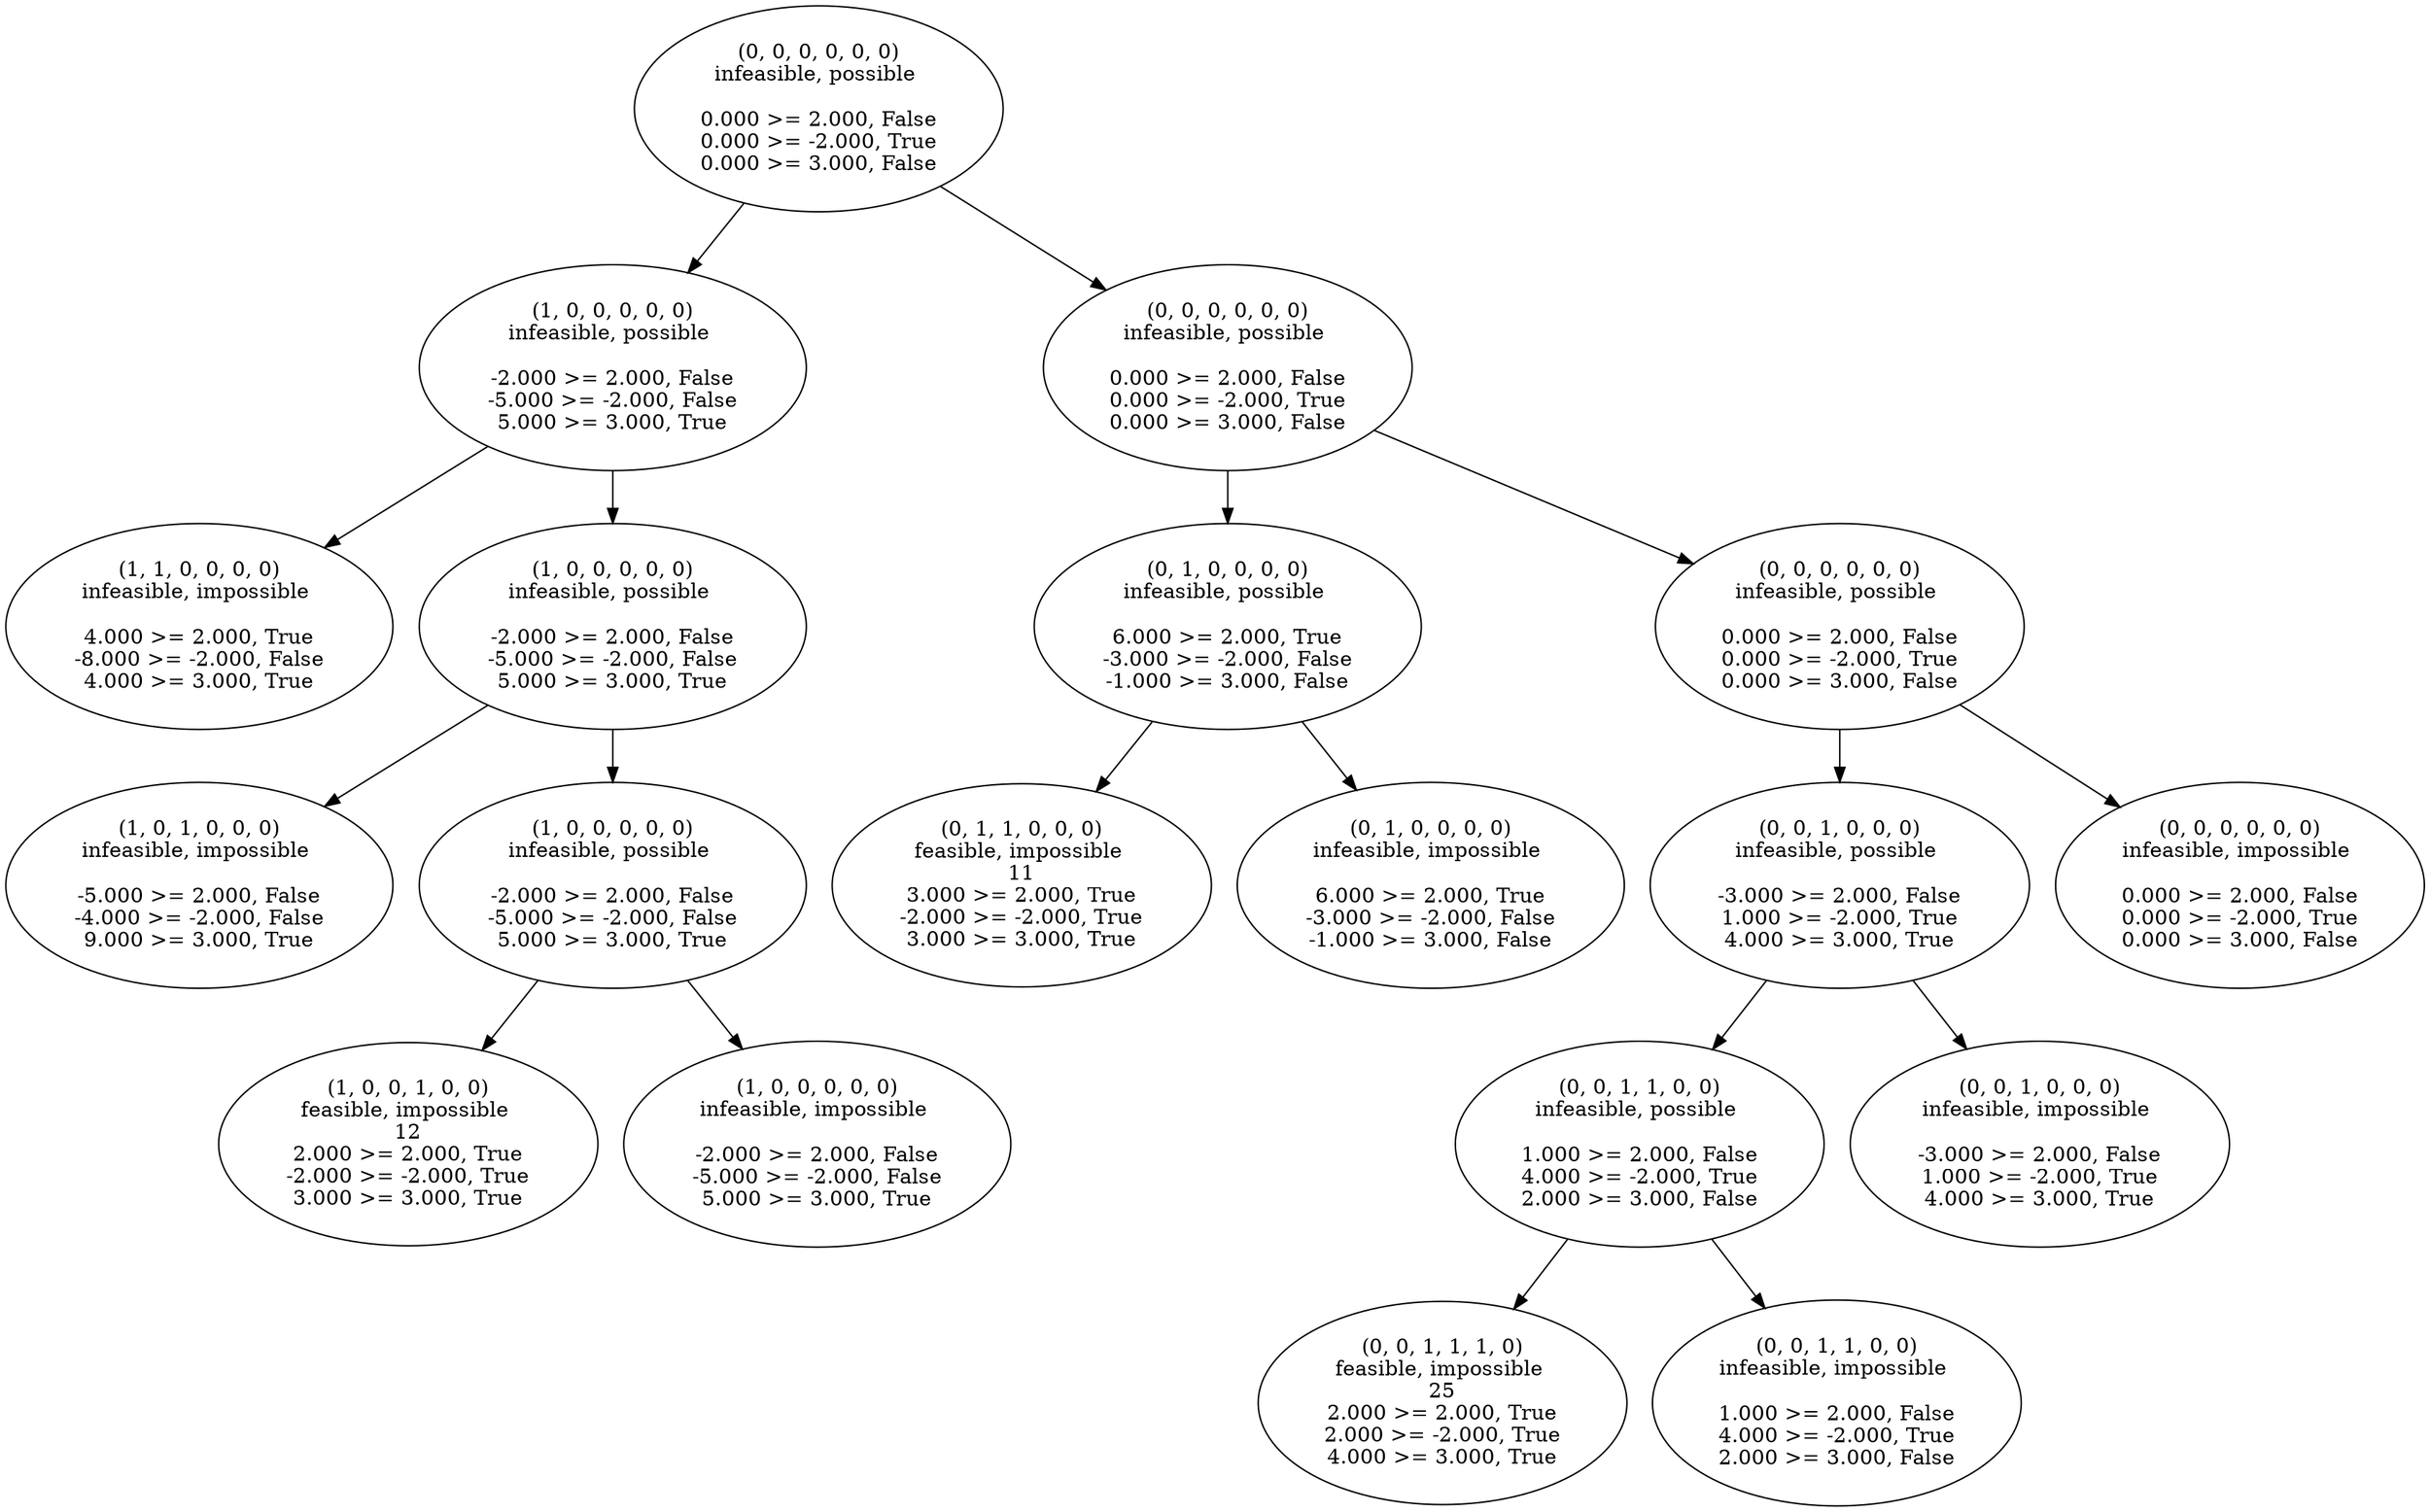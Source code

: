 digraph{
0 -> 1;
0 -> 8;
1 -> 2;
1 -> 3;
3 -> 4;
3 -> 5;
5 -> 6;
5 -> 7;
8 -> 9;
8 -> 12;
9 -> 10;
9 -> 11;
12 -> 13;
12 -> 18;
13 -> 14;
13 -> 17;
14 -> 15;
14 -> 16;
0 [label="(0, 0, 0, 0, 0, 0)\ninfeasible, possible \n\n0.000 >= 2.000, False\n0.000 >= -2.000, True\n0.000 >= 3.000, False\n"]
1 [label="(1, 0, 0, 0, 0, 0)\ninfeasible, possible \n\n-2.000 >= 2.000, False\n-5.000 >= -2.000, False\n5.000 >= 3.000, True\n"]
2 [label="(1, 1, 0, 0, 0, 0)\ninfeasible, impossible \n\n4.000 >= 2.000, True\n-8.000 >= -2.000, False\n4.000 >= 3.000, True\n"]
3 [label="(1, 0, 0, 0, 0, 0)\ninfeasible, possible \n\n-2.000 >= 2.000, False\n-5.000 >= -2.000, False\n5.000 >= 3.000, True\n"]
4 [label="(1, 0, 1, 0, 0, 0)\ninfeasible, impossible \n\n-5.000 >= 2.000, False\n-4.000 >= -2.000, False\n9.000 >= 3.000, True\n"]
5 [label="(1, 0, 0, 0, 0, 0)\ninfeasible, possible \n\n-2.000 >= 2.000, False\n-5.000 >= -2.000, False\n5.000 >= 3.000, True\n"]
6 [label="(1, 0, 0, 1, 0, 0)\nfeasible, impossible \n12\n2.000 >= 2.000, True\n-2.000 >= -2.000, True\n3.000 >= 3.000, True\n"]
7 [label="(1, 0, 0, 0, 0, 0)\ninfeasible, impossible \n\n-2.000 >= 2.000, False\n-5.000 >= -2.000, False\n5.000 >= 3.000, True\n"]
8 [label="(0, 0, 0, 0, 0, 0)\ninfeasible, possible \n\n0.000 >= 2.000, False\n0.000 >= -2.000, True\n0.000 >= 3.000, False\n"]
9 [label="(0, 1, 0, 0, 0, 0)\ninfeasible, possible \n\n6.000 >= 2.000, True\n-3.000 >= -2.000, False\n-1.000 >= 3.000, False\n"]
10 [label="(0, 1, 1, 0, 0, 0)\nfeasible, impossible \n11\n3.000 >= 2.000, True\n-2.000 >= -2.000, True\n3.000 >= 3.000, True\n"]
11 [label="(0, 1, 0, 0, 0, 0)\ninfeasible, impossible \n\n6.000 >= 2.000, True\n-3.000 >= -2.000, False\n-1.000 >= 3.000, False\n"]
12 [label="(0, 0, 0, 0, 0, 0)\ninfeasible, possible \n\n0.000 >= 2.000, False\n0.000 >= -2.000, True\n0.000 >= 3.000, False\n"]
13 [label="(0, 0, 1, 0, 0, 0)\ninfeasible, possible \n\n-3.000 >= 2.000, False\n1.000 >= -2.000, True\n4.000 >= 3.000, True\n"]
14 [label="(0, 0, 1, 1, 0, 0)\ninfeasible, possible \n\n1.000 >= 2.000, False\n4.000 >= -2.000, True\n2.000 >= 3.000, False\n"]
15 [label="(0, 0, 1, 1, 1, 0)\nfeasible, impossible \n25\n2.000 >= 2.000, True\n2.000 >= -2.000, True\n4.000 >= 3.000, True\n"]
16 [label="(0, 0, 1, 1, 0, 0)\ninfeasible, impossible \n\n1.000 >= 2.000, False\n4.000 >= -2.000, True\n2.000 >= 3.000, False\n"]
17 [label="(0, 0, 1, 0, 0, 0)\ninfeasible, impossible \n\n-3.000 >= 2.000, False\n1.000 >= -2.000, True\n4.000 >= 3.000, True\n"]
18 [label="(0, 0, 0, 0, 0, 0)\ninfeasible, impossible \n\n0.000 >= 2.000, False\n0.000 >= -2.000, True\n0.000 >= 3.000, False\n"]
}
